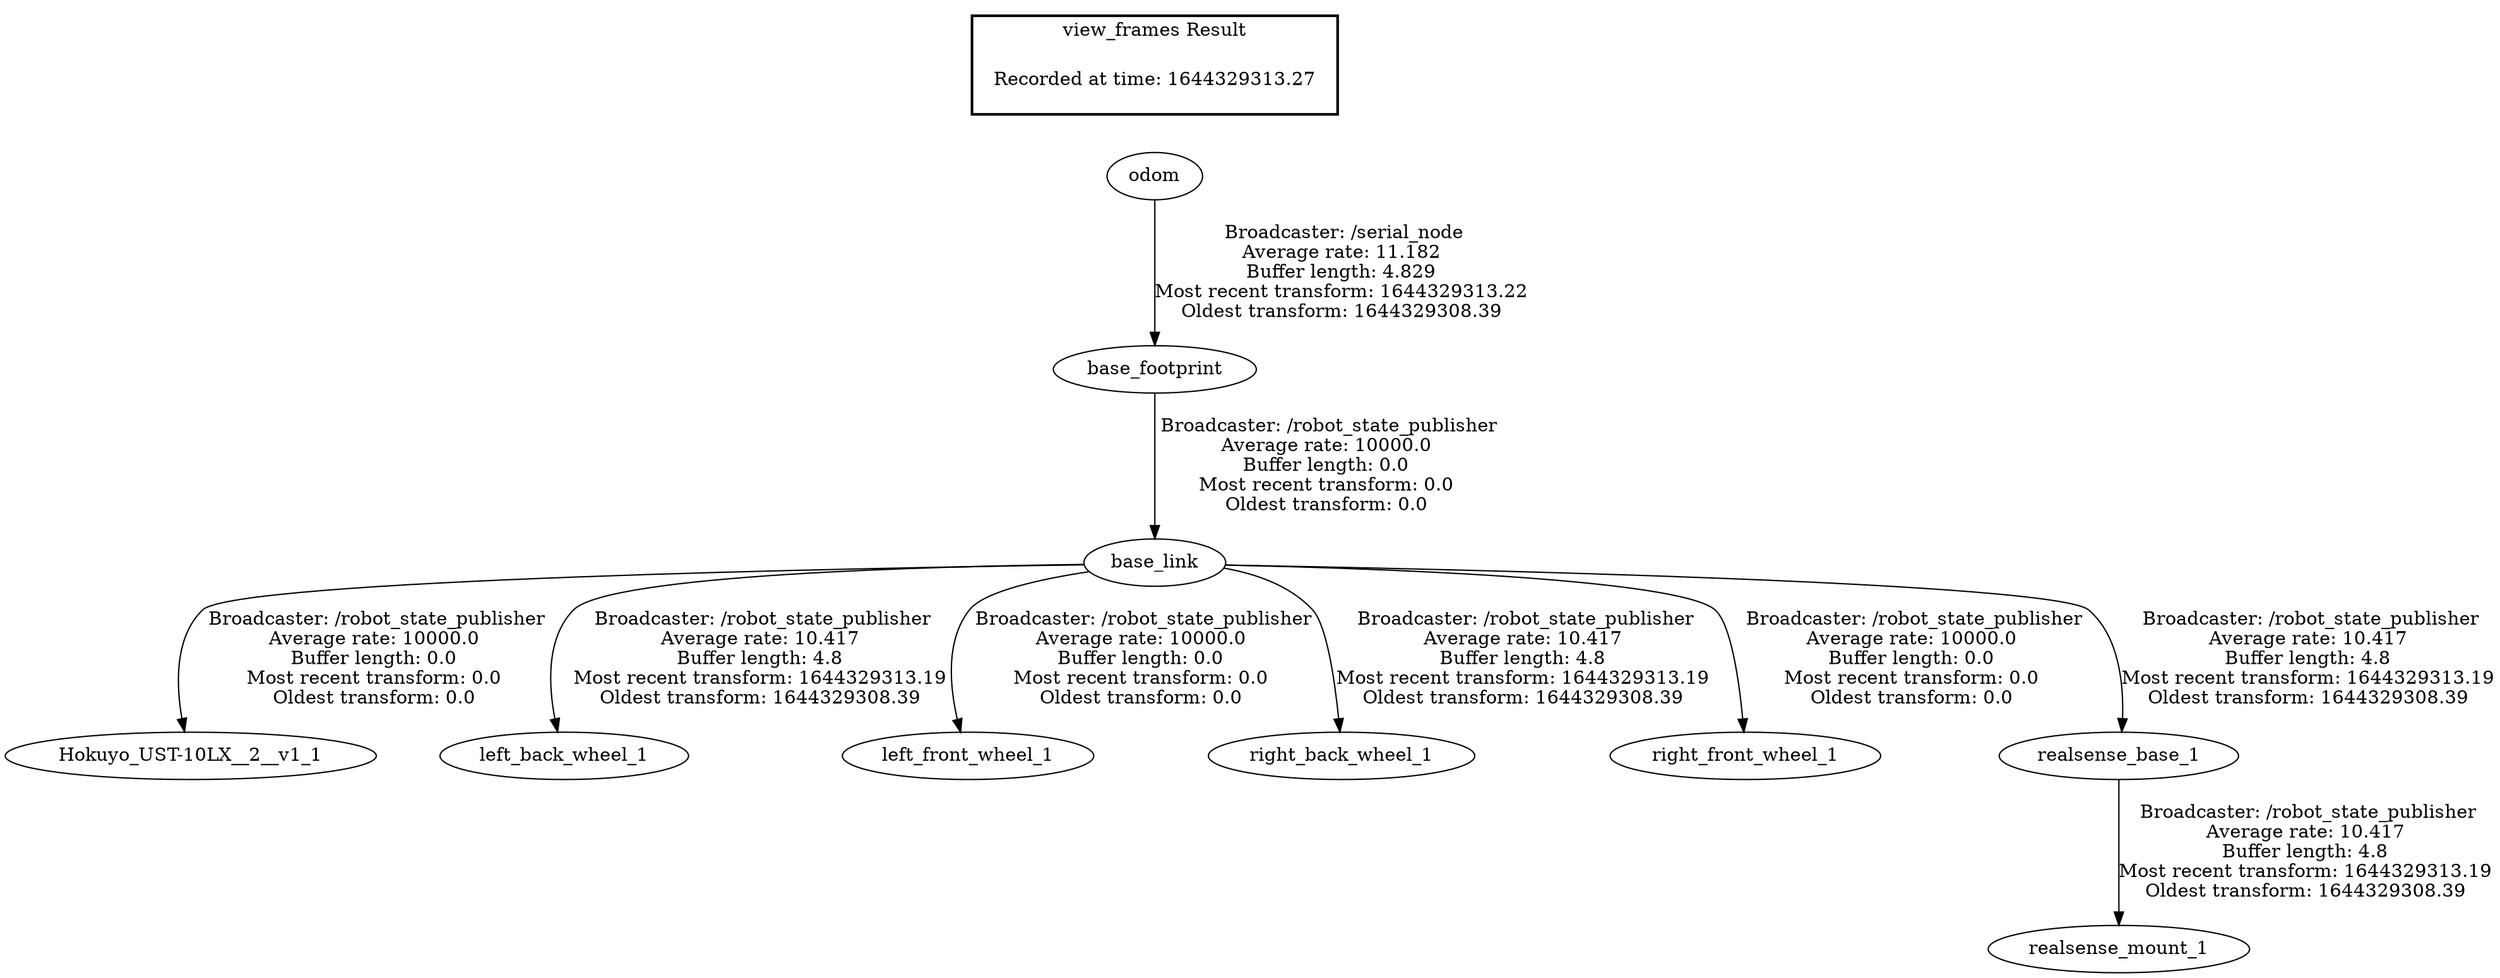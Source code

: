 digraph G {
"base_link" -> "Hokuyo_UST-10LX__2__v1_1"[label=" Broadcaster: /robot_state_publisher\nAverage rate: 10000.0\nBuffer length: 0.0\nMost recent transform: 0.0\nOldest transform: 0.0\n"];
"base_link" -> "left_back_wheel_1"[label=" Broadcaster: /robot_state_publisher\nAverage rate: 10.417\nBuffer length: 4.8\nMost recent transform: 1644329313.19\nOldest transform: 1644329308.39\n"];
"base_footprint" -> "base_link"[label=" Broadcaster: /robot_state_publisher\nAverage rate: 10000.0\nBuffer length: 0.0\nMost recent transform: 0.0\nOldest transform: 0.0\n"];
"base_link" -> "left_front_wheel_1"[label=" Broadcaster: /robot_state_publisher\nAverage rate: 10000.0\nBuffer length: 0.0\nMost recent transform: 0.0\nOldest transform: 0.0\n"];
"odom" -> "base_footprint"[label=" Broadcaster: /serial_node\nAverage rate: 11.182\nBuffer length: 4.829\nMost recent transform: 1644329313.22\nOldest transform: 1644329308.39\n"];
"base_link" -> "right_back_wheel_1"[label=" Broadcaster: /robot_state_publisher\nAverage rate: 10.417\nBuffer length: 4.8\nMost recent transform: 1644329313.19\nOldest transform: 1644329308.39\n"];
"base_link" -> "right_front_wheel_1"[label=" Broadcaster: /robot_state_publisher\nAverage rate: 10000.0\nBuffer length: 0.0\nMost recent transform: 0.0\nOldest transform: 0.0\n"];
"realsense_base_1" -> "realsense_mount_1"[label=" Broadcaster: /robot_state_publisher\nAverage rate: 10.417\nBuffer length: 4.8\nMost recent transform: 1644329313.19\nOldest transform: 1644329308.39\n"];
"base_link" -> "realsense_base_1"[label=" Broadcaster: /robot_state_publisher\nAverage rate: 10.417\nBuffer length: 4.8\nMost recent transform: 1644329313.19\nOldest transform: 1644329308.39\n"];
edge [style=invis];
 subgraph cluster_legend { style=bold; color=black; label ="view_frames Result";
"Recorded at time: 1644329313.27"[ shape=plaintext ] ;
}->"odom";
}